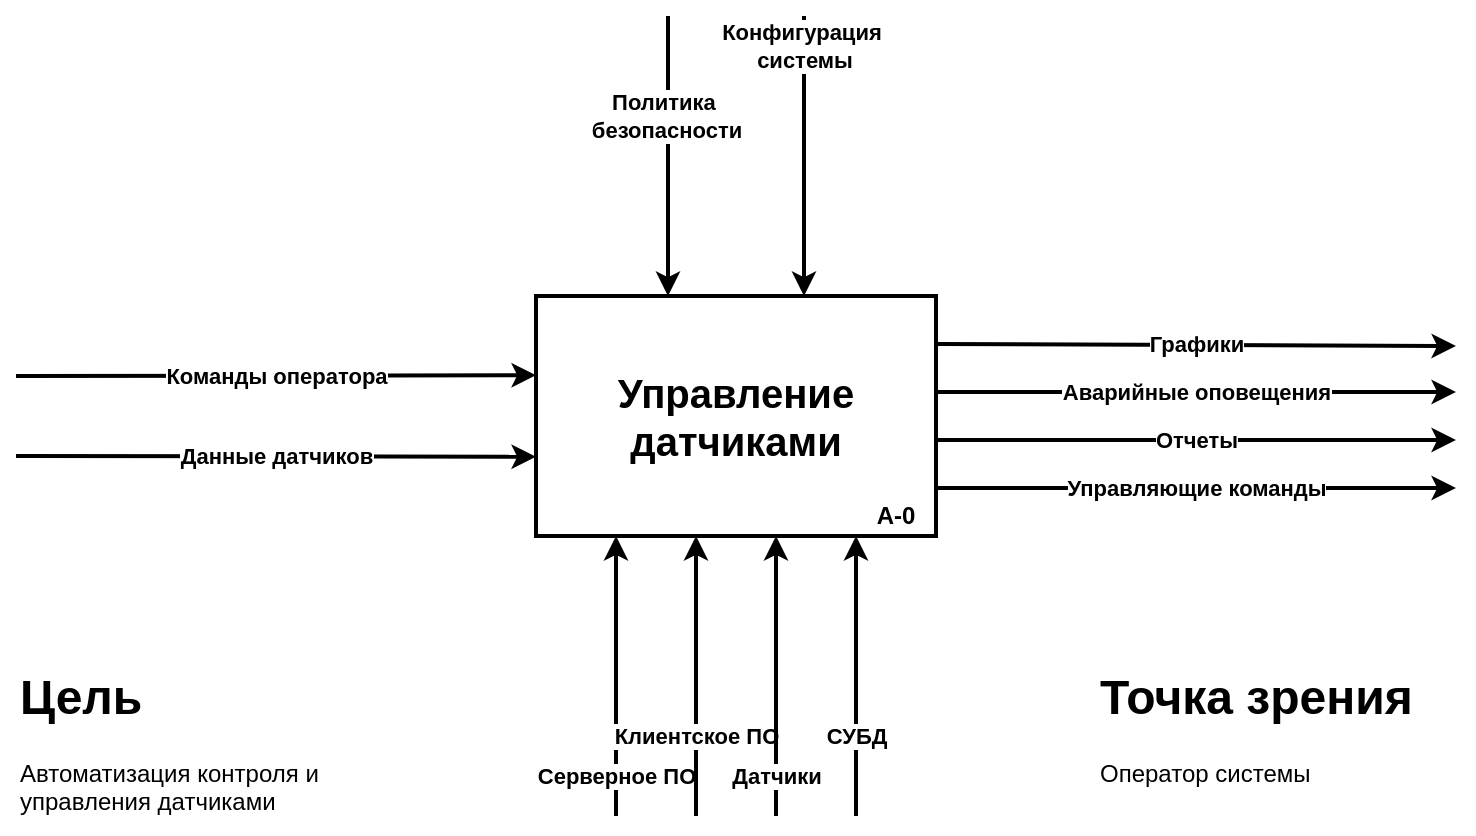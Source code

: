 <mxfile version="28.2.8" pages="5">
  <diagram name="IDEF0 (A-0)" id="7Jq3Y8S6lC9NOMM1xJ_B">
    <mxGraphModel dx="1052" dy="562" grid="1" gridSize="5" guides="1" tooltips="1" connect="1" arrows="1" fold="1" page="1" pageScale="1" pageWidth="827" pageHeight="1169" math="0" shadow="0">
      <root>
        <mxCell id="0" />
        <mxCell id="1" parent="0" />
        <mxCell id="tGOF6NFMbqGoNRM0eZMm-23" value="Управление датчиками" style="rounded=0;whiteSpace=wrap;html=1;strokeWidth=2;points=[[0,0.33,0,0,0],[0,0.67,0,0,0],[0.2,1,0,0,0],[0.33,0,0,0,0],[0.4,1,0,0,0],[0.6,1,0,0,0],[0.67,0,0,0,0],[0.8,1,0,0,0],[1,0.2,0,0,0],[1,0.4,0,0,0],[1,0.6,0,0,0],[1,0.8,0,0,0]];fontSize=20;fontStyle=1" vertex="1" parent="1">
          <mxGeometry x="320" y="280" width="200" height="120" as="geometry" />
        </mxCell>
        <mxCell id="tGOF6NFMbqGoNRM0eZMm-26" value="A-0" style="text;html=1;whiteSpace=wrap;strokeColor=none;fillColor=none;align=center;verticalAlign=middle;rounded=0;fontStyle=1" vertex="1" parent="1">
          <mxGeometry x="480" y="380" width="40" height="20" as="geometry" />
        </mxCell>
        <mxCell id="tGOF6NFMbqGoNRM0eZMm-27" value="Команды оператора" style="endArrow=classic;html=1;rounded=0;entryX=0;entryY=0.33;entryDx=0;entryDy=0;entryPerimeter=0;strokeWidth=2;fontStyle=1" edge="1" parent="1" target="tGOF6NFMbqGoNRM0eZMm-23">
          <mxGeometry width="50" height="50" relative="1" as="geometry">
            <mxPoint x="60" y="320" as="sourcePoint" />
            <mxPoint x="320" y="320.4" as="targetPoint" />
          </mxGeometry>
        </mxCell>
        <mxCell id="tGOF6NFMbqGoNRM0eZMm-28" value="Данные датчиков" style="endArrow=classic;html=1;rounded=0;entryX=0;entryY=0.67;entryDx=0;entryDy=0;entryPerimeter=0;strokeWidth=2;fontStyle=1" edge="1" parent="1" target="tGOF6NFMbqGoNRM0eZMm-23">
          <mxGeometry width="50" height="50" relative="1" as="geometry">
            <mxPoint x="60" y="360" as="sourcePoint" />
            <mxPoint x="320" y="380" as="targetPoint" />
          </mxGeometry>
        </mxCell>
        <mxCell id="tGOF6NFMbqGoNRM0eZMm-31" value="Серверное ПО" style="endArrow=classic;html=1;rounded=0;strokeWidth=2;entryX=0.2;entryY=1;entryDx=0;entryDy=0;entryPerimeter=0;fontStyle=1" edge="1" parent="1" target="tGOF6NFMbqGoNRM0eZMm-23">
          <mxGeometry x="-0.714" width="50" height="50" relative="1" as="geometry">
            <mxPoint x="360" y="540" as="sourcePoint" />
            <mxPoint x="354" y="415" as="targetPoint" />
            <mxPoint as="offset" />
          </mxGeometry>
        </mxCell>
        <mxCell id="tGOF6NFMbqGoNRM0eZMm-32" value="Клиентское ПО" style="endArrow=classic;html=1;rounded=0;strokeWidth=2;entryX=0.4;entryY=1;entryDx=0;entryDy=0;entryPerimeter=0;fontStyle=1" edge="1" parent="1" target="tGOF6NFMbqGoNRM0eZMm-23">
          <mxGeometry x="-0.429" width="50" height="50" relative="1" as="geometry">
            <mxPoint x="400" y="540" as="sourcePoint" />
            <mxPoint x="390" y="420" as="targetPoint" />
            <mxPoint as="offset" />
          </mxGeometry>
        </mxCell>
        <mxCell id="tGOF6NFMbqGoNRM0eZMm-33" value="Датчики" style="endArrow=classic;html=1;rounded=0;strokeWidth=2;entryX=0.6;entryY=1;entryDx=0;entryDy=0;entryPerimeter=0;fontStyle=1" edge="1" parent="1" target="tGOF6NFMbqGoNRM0eZMm-23">
          <mxGeometry x="-0.714" width="50" height="50" relative="1" as="geometry">
            <mxPoint x="440" y="540" as="sourcePoint" />
            <mxPoint x="445" y="410" as="targetPoint" />
            <mxPoint as="offset" />
          </mxGeometry>
        </mxCell>
        <mxCell id="tGOF6NFMbqGoNRM0eZMm-34" value="СУБД" style="endArrow=classic;html=1;rounded=0;strokeWidth=2;entryX=0.8;entryY=1;entryDx=0;entryDy=0;entryPerimeter=0;fontStyle=1" edge="1" parent="1" target="tGOF6NFMbqGoNRM0eZMm-23">
          <mxGeometry x="-0.429" width="50" height="50" relative="1" as="geometry">
            <mxPoint x="480" y="540" as="sourcePoint" />
            <mxPoint x="480" y="400" as="targetPoint" />
            <mxPoint as="offset" />
          </mxGeometry>
        </mxCell>
        <mxCell id="tGOF6NFMbqGoNRM0eZMm-35" value="Политика&amp;nbsp;&lt;div&gt;безопасности&lt;/div&gt;" style="endArrow=classic;html=1;rounded=0;entryX=0.33;entryY=0;entryDx=0;entryDy=0;entryPerimeter=0;strokeWidth=2;fontStyle=1" edge="1" parent="1" target="tGOF6NFMbqGoNRM0eZMm-23">
          <mxGeometry x="-0.286" y="-1" width="50" height="50" relative="1" as="geometry">
            <mxPoint x="386" y="140" as="sourcePoint" />
            <mxPoint x="585" y="120" as="targetPoint" />
            <mxPoint as="offset" />
          </mxGeometry>
        </mxCell>
        <mxCell id="tGOF6NFMbqGoNRM0eZMm-36" value="Конфигурация&amp;nbsp;&lt;div&gt;системы&lt;/div&gt;" style="endArrow=classic;html=1;rounded=0;entryX=0.67;entryY=0;entryDx=0;entryDy=0;entryPerimeter=0;strokeWidth=2;fontStyle=1" edge="1" parent="1" target="tGOF6NFMbqGoNRM0eZMm-23">
          <mxGeometry x="-0.769" width="50" height="50" relative="1" as="geometry">
            <mxPoint x="454" y="140" as="sourcePoint" />
            <mxPoint x="465" y="280" as="targetPoint" />
            <mxPoint y="-1" as="offset" />
          </mxGeometry>
        </mxCell>
        <mxCell id="tGOF6NFMbqGoNRM0eZMm-37" value="Графики" style="endArrow=classic;html=1;rounded=0;strokeWidth=2;exitX=1;exitY=0.2;exitDx=0;exitDy=0;exitPerimeter=0;fontStyle=1" edge="1" parent="1" source="tGOF6NFMbqGoNRM0eZMm-23">
          <mxGeometry width="50" height="50" relative="1" as="geometry">
            <mxPoint x="575" y="310" as="sourcePoint" />
            <mxPoint x="780" y="305" as="targetPoint" />
          </mxGeometry>
        </mxCell>
        <mxCell id="tGOF6NFMbqGoNRM0eZMm-38" value="Аварийные оповещения" style="endArrow=classic;html=1;rounded=0;strokeWidth=2;exitX=1;exitY=0.4;exitDx=0;exitDy=0;exitPerimeter=0;fontStyle=1" edge="1" parent="1" source="tGOF6NFMbqGoNRM0eZMm-23">
          <mxGeometry width="50" height="50" relative="1" as="geometry">
            <mxPoint x="745" y="320" as="sourcePoint" />
            <mxPoint x="780" y="328" as="targetPoint" />
          </mxGeometry>
        </mxCell>
        <mxCell id="tGOF6NFMbqGoNRM0eZMm-39" value="Отчеты" style="endArrow=classic;html=1;rounded=0;strokeWidth=2;exitX=1;exitY=0.6;exitDx=0;exitDy=0;exitPerimeter=0;fontStyle=1" edge="1" parent="1" source="tGOF6NFMbqGoNRM0eZMm-23">
          <mxGeometry width="50" height="50" relative="1" as="geometry">
            <mxPoint x="675" y="350" as="sourcePoint" />
            <mxPoint x="780" y="352" as="targetPoint" />
          </mxGeometry>
        </mxCell>
        <mxCell id="tGOF6NFMbqGoNRM0eZMm-40" value="Управляющие команды" style="endArrow=classic;html=1;rounded=0;strokeWidth=2;exitX=1;exitY=0.8;exitDx=0;exitDy=0;exitPerimeter=0;fontStyle=1" edge="1" parent="1" source="tGOF6NFMbqGoNRM0eZMm-23">
          <mxGeometry width="50" height="50" relative="1" as="geometry">
            <mxPoint x="800" y="395" as="sourcePoint" />
            <mxPoint x="780" y="376" as="targetPoint" />
          </mxGeometry>
        </mxCell>
        <mxCell id="QH7YImqG8IhqZOoB8Chq-6" value="&lt;h1 style=&quot;margin-top: 0px;&quot;&gt;Цель&lt;/h1&gt;&lt;p&gt;Автоматизация контроля и управления датчиками&lt;/p&gt;" style="text;html=1;whiteSpace=wrap;overflow=hidden;rounded=0;" vertex="1" parent="1">
          <mxGeometry x="60" y="460" width="180" height="80" as="geometry" />
        </mxCell>
        <mxCell id="QH7YImqG8IhqZOoB8Chq-7" value="&lt;h1 style=&quot;margin-top: 0px;&quot;&gt;Точка зрения&lt;/h1&gt;&lt;p&gt;Оператор системы&lt;/p&gt;" style="text;html=1;whiteSpace=wrap;overflow=hidden;rounded=0;" vertex="1" parent="1">
          <mxGeometry x="600" y="460" width="180" height="80" as="geometry" />
        </mxCell>
      </root>
    </mxGraphModel>
  </diagram>
  <diagram name="IDEF0 (A0)" id="ALMEn3vyehKBoplaJGKN">
    <mxGraphModel dx="1503" dy="803" grid="1" gridSize="5" guides="1" tooltips="1" connect="1" arrows="1" fold="1" page="1" pageScale="1" pageWidth="1169" pageHeight="827" math="0" shadow="0">
      <root>
        <mxCell id="0" />
        <mxCell id="1" parent="0" />
        <mxCell id="4PAa3yPWKefCa1C-KV82-6" value="СУБД" style="endArrow=classic;html=1;rounded=0;strokeWidth=2;entryX=0.67;entryY=1;entryDx=0;entryDy=0;entryPerimeter=0;fontStyle=1;jumpStyle=arc;" edge="1" parent="1" target="fi1P29JUxcHFO6wAn_LQ-11">
          <mxGeometry x="-0.809" width="50" height="50" relative="1" as="geometry">
            <mxPoint x="560" y="720" as="sourcePoint" />
            <mxPoint x="560" y="405" as="targetPoint" />
            <mxPoint as="offset" />
          </mxGeometry>
        </mxCell>
        <mxCell id="fi1P29JUxcHFO6wAn_LQ-10" value="" style="group" vertex="1" connectable="0" parent="1">
          <mxGeometry x="480" y="320" width="120" height="80" as="geometry" />
        </mxCell>
        <mxCell id="fi1P29JUxcHFO6wAn_LQ-11" value="&lt;font style=&quot;font-size: 15px;&quot;&gt;Обработка данных&lt;/font&gt;" style="rounded=0;whiteSpace=wrap;html=1;strokeWidth=2;points=[[0,0.25,0,0,0],[0,0.5,0,0,0],[0,0.75,0,0,0],[0.33,0,0,0,0],[0.33,1,0,0,0],[0.5,0,0,0,0],[0.67,0,0,0,0],[0.67,1,0,0,0],[1,0.25,0,0,0],[1,0.5,0,0,0],[1,0.75,0,0,0]];fontSize=20;fontStyle=1" vertex="1" parent="fi1P29JUxcHFO6wAn_LQ-10">
          <mxGeometry width="120" height="80" as="geometry" />
        </mxCell>
        <mxCell id="fi1P29JUxcHFO6wAn_LQ-12" value="A2" style="text;html=1;whiteSpace=wrap;strokeColor=none;fillColor=none;align=center;verticalAlign=middle;rounded=0;fontStyle=1" vertex="1" parent="fi1P29JUxcHFO6wAn_LQ-10">
          <mxGeometry x="80" y="60" width="40" height="20" as="geometry" />
        </mxCell>
        <mxCell id="fi1P29JUxcHFO6wAn_LQ-16" value="" style="group" vertex="1" connectable="0" parent="1">
          <mxGeometry x="720" y="480" width="120" height="80" as="geometry" />
        </mxCell>
        <mxCell id="fi1P29JUxcHFO6wAn_LQ-17" value="&lt;font style=&quot;font-size: 15px;&quot;&gt;Работа с данными&lt;/font&gt;" style="rounded=0;whiteSpace=wrap;html=1;strokeWidth=2;points=[[0,0.25,0,0,0],[0,0.5,0,0,0],[0,0.75,0,0,0],[0.25,1,0,0,0],[0.33,0,0,0,0],[0.5,0,0,0,0],[0.5,1,0,0,0],[0.67,0,0,0,0],[0.75,1,0,0,0],[1,0.25,0,0,0],[1,0.5,0,0,0],[1,0.75,0,0,0]];fontSize=20;fontStyle=1" vertex="1" parent="fi1P29JUxcHFO6wAn_LQ-16">
          <mxGeometry width="120" height="80" as="geometry" />
        </mxCell>
        <mxCell id="fi1P29JUxcHFO6wAn_LQ-18" value="A3" style="text;html=1;whiteSpace=wrap;strokeColor=none;fillColor=none;align=center;verticalAlign=middle;rounded=0;fontStyle=1" vertex="1" parent="fi1P29JUxcHFO6wAn_LQ-16">
          <mxGeometry x="80" y="60" width="40" height="20" as="geometry" />
        </mxCell>
        <mxCell id="ElhsjerCYWhC2wrqGyyW-1" value="Данные&amp;nbsp;&amp;nbsp;&lt;span style=&quot;background-color: light-dark(#ffffff, var(--ge-dark-color, #121212)); color: light-dark(rgb(0, 0, 0), rgb(255, 255, 255));&quot;&gt;датчиков&lt;/span&gt;" style="endArrow=classic;html=1;rounded=0;entryX=0;entryY=0.5;entryDx=0;entryDy=0;entryPerimeter=0;strokeWidth=2;fontStyle=1" edge="1" parent="1" target="vnBG98yetJRQlTRTAPx6-1">
          <mxGeometry width="50" height="50" relative="1" as="geometry">
            <mxPoint x="80" y="200" as="sourcePoint" />
            <mxPoint x="240" y="199.5" as="targetPoint" />
            <mxPoint as="offset" />
          </mxGeometry>
        </mxCell>
        <mxCell id="RqLwYsNAHgiSxNxJcg_I-1" value="Собранные данные" style="endArrow=classic;html=1;rounded=0;entryX=0;entryY=0.5;entryDx=0;entryDy=0;entryPerimeter=0;strokeWidth=2;exitX=1;exitY=0.5;exitDx=0;exitDy=0;exitPerimeter=0;edgeStyle=orthogonalEdgeStyle;fontStyle=1" edge="1" parent="1" source="vnBG98yetJRQlTRTAPx6-1" target="fi1P29JUxcHFO6wAn_LQ-11">
          <mxGeometry width="50" height="50" relative="1" as="geometry">
            <mxPoint x="380" y="199.5" as="sourcePoint" />
            <mxPoint x="640" y="199.5" as="targetPoint" />
          </mxGeometry>
        </mxCell>
        <mxCell id="RqLwYsNAHgiSxNxJcg_I-2" value="Обработанные данные" style="endArrow=classic;html=1;rounded=0;entryX=0;entryY=0.25;entryDx=0;entryDy=0;entryPerimeter=0;strokeWidth=2;edgeStyle=orthogonalEdgeStyle;exitX=1;exitY=0.75;exitDx=0;exitDy=0;exitPerimeter=0;fontStyle=1" edge="1" parent="1" source="fi1P29JUxcHFO6wAn_LQ-11" target="fi1P29JUxcHFO6wAn_LQ-17">
          <mxGeometry width="50" height="50" relative="1" as="geometry">
            <mxPoint x="615" y="385" as="sourcePoint" />
            <mxPoint x="645" y="500" as="targetPoint" />
          </mxGeometry>
        </mxCell>
        <mxCell id="RqLwYsNAHgiSxNxJcg_I-3" value="Отчеты" style="endArrow=classic;html=1;rounded=0;strokeWidth=2;exitX=1;exitY=0.25;exitDx=0;exitDy=0;exitPerimeter=0;fontStyle=1" edge="1" parent="1" source="fi1P29JUxcHFO6wAn_LQ-17">
          <mxGeometry width="50" height="50" relative="1" as="geometry">
            <mxPoint x="800" y="495" as="sourcePoint" />
            <mxPoint x="1000" y="500" as="targetPoint" />
          </mxGeometry>
        </mxCell>
        <mxCell id="RqLwYsNAHgiSxNxJcg_I-4" value="Графики" style="endArrow=classic;html=1;rounded=0;strokeWidth=2;exitX=1;exitY=0.5;exitDx=0;exitDy=0;exitPerimeter=0;fontStyle=1" edge="1" parent="1" source="fi1P29JUxcHFO6wAn_LQ-17">
          <mxGeometry width="50" height="50" relative="1" as="geometry">
            <mxPoint x="800" y="519.8" as="sourcePoint" />
            <mxPoint x="1000" y="520" as="targetPoint" />
          </mxGeometry>
        </mxCell>
        <mxCell id="RqLwYsNAHgiSxNxJcg_I-5" value="Подтверждение команд" style="endArrow=classic;html=1;rounded=0;strokeWidth=2;exitX=1;exitY=0.75;exitDx=0;exitDy=0;exitPerimeter=0;fontStyle=1" edge="1" parent="1" source="fi1P29JUxcHFO6wAn_LQ-17">
          <mxGeometry width="50" height="50" relative="1" as="geometry">
            <mxPoint x="800" y="540" as="sourcePoint" />
            <mxPoint x="1000" y="540" as="targetPoint" />
          </mxGeometry>
        </mxCell>
        <mxCell id="4PAa3yPWKefCa1C-KV82-1" value="Датчики" style="endArrow=classic;html=1;rounded=0;strokeWidth=2;entryX=0.33;entryY=1;entryDx=0;entryDy=0;entryPerimeter=0;fontStyle=1" edge="1" parent="1" target="vnBG98yetJRQlTRTAPx6-1">
          <mxGeometry x="-0.914" width="50" height="50" relative="1" as="geometry">
            <mxPoint x="280" y="720" as="sourcePoint" />
            <mxPoint x="280" y="255" as="targetPoint" />
            <mxPoint as="offset" />
          </mxGeometry>
        </mxCell>
        <mxCell id="4PAa3yPWKefCa1C-KV82-2" value="Клиентское ПО" style="endArrow=classic;html=1;rounded=0;strokeWidth=2;entryX=0.75;entryY=1;entryDx=0;entryDy=0;entryPerimeter=0;fontStyle=1" edge="1" parent="1" target="fi1P29JUxcHFO6wAn_LQ-17">
          <mxGeometry x="-0.769" width="50" height="50" relative="1" as="geometry">
            <mxPoint x="810" y="720" as="sourcePoint" />
            <mxPoint x="825" y="585" as="targetPoint" />
            <mxPoint y="1" as="offset" />
          </mxGeometry>
        </mxCell>
        <mxCell id="4PAa3yPWKefCa1C-KV82-3" value="Серверное ПО" style="endArrow=classic;html=1;rounded=0;strokeWidth=2;entryX=0.33;entryY=1;entryDx=0;entryDy=0;entryPerimeter=0;fontStyle=1" edge="1" parent="1" target="fi1P29JUxcHFO6wAn_LQ-11">
          <mxGeometry x="-0.929" width="50" height="50" relative="1" as="geometry">
            <mxPoint x="520" y="720" as="sourcePoint" />
            <mxPoint x="520" y="405" as="targetPoint" />
            <mxPoint as="offset" />
          </mxGeometry>
        </mxCell>
        <mxCell id="vnBG98yetJRQlTRTAPx6-1" value="&lt;font style=&quot;font-size: 15px;&quot;&gt;Сбор данных&lt;/font&gt;" style="rounded=0;whiteSpace=wrap;html=1;strokeWidth=2;points=[[0,0.25,0,0,0],[0,0.5,0,0,0],[0,0.75,0,0,0],[0.33,0,0,0,0],[0.33,1,0,0,0],[0.5,0,0,0,0],[0.67,0,0,0,0],[0.67,1,0,0,0],[1,0.25,0,0,0],[1,0.5,0,0,0],[1,0.75,0,0,0]];fontSize=20;fontStyle=1" vertex="1" parent="1">
          <mxGeometry x="240" y="160" width="120" height="80" as="geometry" />
        </mxCell>
        <mxCell id="fi1P29JUxcHFO6wAn_LQ-1" value="A1" style="text;html=1;whiteSpace=wrap;strokeColor=none;fillColor=none;align=center;verticalAlign=middle;rounded=0;fontStyle=1" vertex="1" parent="1">
          <mxGeometry x="320" y="220" width="40" height="20" as="geometry" />
        </mxCell>
        <mxCell id="4PAa3yPWKefCa1C-KV82-4" value="" style="endArrow=classic;html=1;rounded=0;strokeWidth=2;entryX=0;entryY=1;entryDx=0;entryDy=0;edgeStyle=orthogonalEdgeStyle;" edge="1" parent="1" target="fi1P29JUxcHFO6wAn_LQ-1">
          <mxGeometry x="-0.857" width="50" height="50" relative="1" as="geometry">
            <mxPoint x="520" y="640" as="sourcePoint" />
            <mxPoint x="319.17" y="270" as="targetPoint" />
            <mxPoint as="offset" />
            <Array as="points">
              <mxPoint x="520" y="640" />
              <mxPoint x="320" y="640" />
            </Array>
          </mxGeometry>
        </mxCell>
        <mxCell id="4PAa3yPWKefCa1C-KV82-5" value="" style="endArrow=classic;html=1;rounded=0;strokeWidth=2;edgeStyle=orthogonalEdgeStyle;entryX=0.5;entryY=1;entryDx=0;entryDy=0;entryPerimeter=0;jumpStyle=arc;" edge="1" parent="1" target="fi1P29JUxcHFO6wAn_LQ-17">
          <mxGeometry x="-0.857" width="50" height="50" relative="1" as="geometry">
            <mxPoint x="520" y="640" as="sourcePoint" />
            <mxPoint x="760" y="560" as="targetPoint" />
            <mxPoint as="offset" />
            <Array as="points">
              <mxPoint x="780" y="640" />
            </Array>
          </mxGeometry>
        </mxCell>
        <mxCell id="4PAa3yPWKefCa1C-KV82-7" value="" style="endArrow=classic;html=1;rounded=0;strokeWidth=2;edgeStyle=orthogonalEdgeStyle;entryX=0.25;entryY=1;entryDx=0;entryDy=0;entryPerimeter=0;" edge="1" parent="1" target="fi1P29JUxcHFO6wAn_LQ-17">
          <mxGeometry x="-0.857" width="50" height="50" relative="1" as="geometry">
            <mxPoint x="560" y="600" as="sourcePoint" />
            <mxPoint x="747" y="580" as="targetPoint" />
            <mxPoint as="offset" />
            <Array as="points">
              <mxPoint x="560" y="600" />
              <mxPoint x="750" y="600" />
            </Array>
          </mxGeometry>
        </mxCell>
        <mxCell id="4PAa3yPWKefCa1C-KV82-8" value="Политика безопасности" style="endArrow=classic;html=1;rounded=0;strokeWidth=2;entryX=0.67;entryY=0;entryDx=0;entryDy=0;entryPerimeter=0;fontStyle=1" edge="1" parent="1" target="fi1P29JUxcHFO6wAn_LQ-17">
          <mxGeometry x="-0.842" width="50" height="50" relative="1" as="geometry">
            <mxPoint x="800" y="40" as="sourcePoint" />
            <mxPoint x="800" y="420" as="targetPoint" />
            <mxPoint as="offset" />
          </mxGeometry>
        </mxCell>
        <mxCell id="4PAa3yPWKefCa1C-KV82-9" value="" style="endArrow=classic;html=1;rounded=0;strokeWidth=2;entryX=0.5;entryY=0;entryDx=0;entryDy=0;entryPerimeter=0;edgeStyle=orthogonalEdgeStyle;" edge="1" parent="1" target="vnBG98yetJRQlTRTAPx6-1">
          <mxGeometry x="-0.769" width="50" height="50" relative="1" as="geometry">
            <mxPoint x="545" y="120" as="sourcePoint" />
            <mxPoint x="285" y="-90" as="targetPoint" />
            <mxPoint as="offset" />
            <Array as="points">
              <mxPoint x="300" y="120" />
            </Array>
          </mxGeometry>
        </mxCell>
        <mxCell id="4PAa3yPWKefCa1C-KV82-10" value="Конфигурация системы" style="endArrow=classic;html=1;rounded=0;strokeWidth=2;entryX=0.5;entryY=0;entryDx=0;entryDy=0;entryPerimeter=0;fontStyle=1;jumpStyle=none;" edge="1" parent="1" target="fi1P29JUxcHFO6wAn_LQ-11">
          <mxGeometry x="-0.714" width="50" height="50" relative="1" as="geometry">
            <mxPoint x="540" y="40" as="sourcePoint" />
            <mxPoint x="539.5" y="315" as="targetPoint" />
            <mxPoint as="offset" />
          </mxGeometry>
        </mxCell>
        <mxCell id="vaRQIDXX27KsOizOGc4c-1" value="" style="endArrow=classic;html=1;rounded=0;strokeWidth=2;entryX=0.33;entryY=0;entryDx=0;entryDy=0;entryPerimeter=0;edgeStyle=orthogonalEdgeStyle;jumpStyle=arc;" edge="1" parent="1" target="fi1P29JUxcHFO6wAn_LQ-17">
          <mxGeometry x="-0.769" width="50" height="50" relative="1" as="geometry">
            <mxPoint x="540" y="120" as="sourcePoint" />
            <mxPoint x="555" y="170" as="targetPoint" />
            <mxPoint as="offset" />
            <Array as="points">
              <mxPoint x="540" y="120" />
              <mxPoint x="760" y="120" />
            </Array>
          </mxGeometry>
        </mxCell>
        <mxCell id="3HqXLvLEMQnxaT8mNxa1-1" value="Команды оператора" style="endArrow=classic;html=1;rounded=0;strokeWidth=2;entryX=0;entryY=0.75;entryDx=0;entryDy=0;entryPerimeter=0;fontStyle=1;jumpStyle=arc;" edge="1" parent="1" target="fi1P29JUxcHFO6wAn_LQ-17">
          <mxGeometry x="-0.742" width="50" height="50" relative="1" as="geometry">
            <mxPoint x="80" y="540" as="sourcePoint" />
            <mxPoint x="700" y="555" as="targetPoint" />
            <mxPoint as="offset" />
          </mxGeometry>
        </mxCell>
        <mxCell id="vaRQIDXX27KsOizOGc4c-2" value="Аварийные оповещения" style="endArrow=classic;html=1;rounded=0;strokeWidth=2;exitX=1;exitY=0.25;exitDx=0;exitDy=0;exitPerimeter=0;fontStyle=1;jumpStyle=arc;" edge="1" parent="1" source="fi1P29JUxcHFO6wAn_LQ-11">
          <mxGeometry x="0.568" width="50" height="50" relative="1" as="geometry">
            <mxPoint x="570" y="345.2" as="sourcePoint" />
            <mxPoint x="1000" y="340" as="targetPoint" />
            <mxPoint as="offset" />
          </mxGeometry>
        </mxCell>
      </root>
    </mxGraphModel>
  </diagram>
  <diagram name="IDEF0 (A1)" id="WchPvKE4eh2R-9i637T4">
    <mxGraphModel dx="1052" dy="562" grid="0" gridSize="5" guides="1" tooltips="1" connect="1" arrows="1" fold="1" page="1" pageScale="1" pageWidth="827" pageHeight="1169" math="0" shadow="0">
      <root>
        <mxCell id="XWugfFXvH3sv7iFGdLBi-0" />
        <mxCell id="XWugfFXvH3sv7iFGdLBi-1" parent="XWugfFXvH3sv7iFGdLBi-0" />
        <mxCell id="XWugfFXvH3sv7iFGdLBi-2" value="" style="group" vertex="1" connectable="0" parent="XWugfFXvH3sv7iFGdLBi-1">
          <mxGeometry x="400" y="320" width="120" height="80" as="geometry" />
        </mxCell>
        <mxCell id="XWugfFXvH3sv7iFGdLBi-3" value="&lt;font style=&quot;font-size: 15px;&quot;&gt;Формирование пакета данных&lt;/font&gt;" style="rounded=0;whiteSpace=wrap;html=1;strokeWidth=2;points=[[0,0.25,0,0,0],[0,0.5,0,0,0],[0,0.75,0,0,0],[0.33,0,0,0,0],[0.33,1,0,0,0],[0.5,0,0,0,0],[0.5,1,0,0,0],[0.67,0,0,0,0],[0.67,1,0,0,0],[1,0.25,0,0,0],[1,0.5,0,0,0],[1,0.75,0,0,0]];fontSize=20;fontStyle=1" vertex="1" parent="XWugfFXvH3sv7iFGdLBi-2">
          <mxGeometry width="120" height="80" as="geometry" />
        </mxCell>
        <mxCell id="XWugfFXvH3sv7iFGdLBi-4" value="A12" style="text;html=1;whiteSpace=wrap;strokeColor=none;fillColor=none;align=center;verticalAlign=middle;rounded=0;fontStyle=1" vertex="1" parent="XWugfFXvH3sv7iFGdLBi-2">
          <mxGeometry x="80" y="60" width="40" height="20" as="geometry" />
        </mxCell>
        <mxCell id="XWugfFXvH3sv7iFGdLBi-8" value="Данные&amp;nbsp;&lt;div&gt;датчиков&lt;/div&gt;" style="endArrow=classic;html=1;rounded=0;entryX=0;entryY=0.5;entryDx=0;entryDy=0;entryPerimeter=0;strokeWidth=2;fontStyle=1" edge="1" parent="XWugfFXvH3sv7iFGdLBi-1" target="XWugfFXvH3sv7iFGdLBi-18">
          <mxGeometry width="50" height="50" relative="1" as="geometry">
            <mxPoint x="40" y="200" as="sourcePoint" />
            <mxPoint x="160" y="199.5" as="targetPoint" />
            <mxPoint as="offset" />
          </mxGeometry>
        </mxCell>
        <mxCell id="XWugfFXvH3sv7iFGdLBi-9" value="Полученные данные" style="endArrow=classic;html=1;rounded=0;entryX=0;entryY=0.5;entryDx=0;entryDy=0;entryPerimeter=0;strokeWidth=2;exitX=1;exitY=0.5;exitDx=0;exitDy=0;exitPerimeter=0;edgeStyle=orthogonalEdgeStyle;fontStyle=1" edge="1" parent="XWugfFXvH3sv7iFGdLBi-1" source="XWugfFXvH3sv7iFGdLBi-18" target="XWugfFXvH3sv7iFGdLBi-3">
          <mxGeometry width="50" height="50" relative="1" as="geometry">
            <mxPoint x="300" y="199.5" as="sourcePoint" />
            <mxPoint x="560" y="199.5" as="targetPoint" />
          </mxGeometry>
        </mxCell>
        <mxCell id="XWugfFXvH3sv7iFGdLBi-15" value="Датчики" style="endArrow=classic;html=1;rounded=0;strokeWidth=2;entryX=0.33;entryY=1;entryDx=0;entryDy=0;entryPerimeter=0;fontStyle=1" edge="1" parent="XWugfFXvH3sv7iFGdLBi-1" target="XWugfFXvH3sv7iFGdLBi-18">
          <mxGeometry x="-0.786" width="50" height="50" relative="1" as="geometry">
            <mxPoint x="200" y="520" as="sourcePoint" />
            <mxPoint x="200" y="255" as="targetPoint" />
            <mxPoint as="offset" />
          </mxGeometry>
        </mxCell>
        <mxCell id="XWugfFXvH3sv7iFGdLBi-17" value="Серверное ПО" style="endArrow=classic;html=1;rounded=0;strokeWidth=2;entryX=0.5;entryY=1;entryDx=0;entryDy=0;entryPerimeter=0;fontStyle=1" edge="1" parent="XWugfFXvH3sv7iFGdLBi-1" target="XWugfFXvH3sv7iFGdLBi-3">
          <mxGeometry x="-0.5" width="50" height="50" relative="1" as="geometry">
            <mxPoint x="460" y="520" as="sourcePoint" />
            <mxPoint x="450" y="410" as="targetPoint" />
            <mxPoint as="offset" />
          </mxGeometry>
        </mxCell>
        <mxCell id="XWugfFXvH3sv7iFGdLBi-18" value="&lt;font style=&quot;font-size: 15px;&quot;&gt;Получение данных&lt;/font&gt;" style="rounded=0;whiteSpace=wrap;html=1;strokeWidth=2;points=[[0,0.25,0,0,0],[0,0.5,0,0,0],[0,0.75,0,0,0],[0.33,0,0,0,0],[0.33,1,0,0,0],[0.5,0,0,0,0],[0.67,0,0,0,0],[0.67,1,0,0,0],[1,0.25,0,0,0],[1,0.5,0,0,0],[1,0.75,0,0,0]];fontSize=20;fontStyle=1" vertex="1" parent="XWugfFXvH3sv7iFGdLBi-1">
          <mxGeometry x="160" y="160" width="120" height="80" as="geometry" />
        </mxCell>
        <mxCell id="XWugfFXvH3sv7iFGdLBi-19" value="A11" style="text;html=1;whiteSpace=wrap;strokeColor=none;fillColor=none;align=center;verticalAlign=middle;rounded=0;fontStyle=1" vertex="1" parent="XWugfFXvH3sv7iFGdLBi-1">
          <mxGeometry x="240" y="220" width="40" height="20" as="geometry" />
        </mxCell>
        <mxCell id="XWugfFXvH3sv7iFGdLBi-20" value="" style="endArrow=classic;html=1;rounded=0;strokeWidth=2;entryX=0;entryY=1;entryDx=0;entryDy=0;edgeStyle=orthogonalEdgeStyle;" edge="1" parent="XWugfFXvH3sv7iFGdLBi-1" target="XWugfFXvH3sv7iFGdLBi-19">
          <mxGeometry x="-0.857" width="50" height="50" relative="1" as="geometry">
            <mxPoint x="460" y="440" as="sourcePoint" />
            <mxPoint x="239.17" y="270" as="targetPoint" />
            <mxPoint as="offset" />
            <Array as="points">
              <mxPoint x="240" y="440" />
            </Array>
          </mxGeometry>
        </mxCell>
        <mxCell id="XWugfFXvH3sv7iFGdLBi-25" value="" style="endArrow=classic;html=1;rounded=0;strokeWidth=2;entryX=0.5;entryY=0;entryDx=0;entryDy=0;entryPerimeter=0;edgeStyle=orthogonalEdgeStyle;" edge="1" parent="XWugfFXvH3sv7iFGdLBi-1" target="XWugfFXvH3sv7iFGdLBi-18">
          <mxGeometry x="-0.769" width="50" height="50" relative="1" as="geometry">
            <mxPoint x="460" y="80" as="sourcePoint" />
            <mxPoint x="205" y="-90" as="targetPoint" />
            <mxPoint as="offset" />
            <Array as="points">
              <mxPoint x="460" y="120" />
              <mxPoint x="220" y="120" />
            </Array>
          </mxGeometry>
        </mxCell>
        <mxCell id="XWugfFXvH3sv7iFGdLBi-26" value="Конфигурация системы" style="endArrow=classic;html=1;rounded=0;strokeWidth=2;entryX=0.5;entryY=0;entryDx=0;entryDy=0;entryPerimeter=0;fontStyle=1" edge="1" parent="XWugfFXvH3sv7iFGdLBi-1" target="XWugfFXvH3sv7iFGdLBi-3">
          <mxGeometry x="-0.714" width="50" height="50" relative="1" as="geometry">
            <mxPoint x="460" y="40" as="sourcePoint" />
            <mxPoint x="459.5" y="315" as="targetPoint" />
            <mxPoint as="offset" />
          </mxGeometry>
        </mxCell>
        <mxCell id="XWugfFXvH3sv7iFGdLBi-28" value="Собранные&amp;nbsp;&lt;div&gt;данные&lt;/div&gt;" style="endArrow=classic;html=1;rounded=0;strokeWidth=2;exitX=1;exitY=0.5;exitDx=0;exitDy=0;exitPerimeter=0;fontStyle=1" edge="1" parent="XWugfFXvH3sv7iFGdLBi-1" source="XWugfFXvH3sv7iFGdLBi-3">
          <mxGeometry x="-0.038" width="50" height="50" relative="1" as="geometry">
            <mxPoint x="530" y="345.2" as="sourcePoint" />
            <mxPoint x="640" y="360" as="targetPoint" />
            <mxPoint as="offset" />
          </mxGeometry>
        </mxCell>
      </root>
    </mxGraphModel>
  </diagram>
  <diagram name="IDEF0 (A2)" id="bB4jreQG_qfSd4dcHuDH">
    <mxGraphModel dx="861" dy="701" grid="1" gridSize="5" guides="1" tooltips="1" connect="1" arrows="1" fold="1" page="1" pageScale="1" pageWidth="1169" pageHeight="827" math="0" shadow="0">
      <root>
        <mxCell id="GLIYrRTczSgOeAOYXmda-0" />
        <mxCell id="GLIYrRTczSgOeAOYXmda-1" parent="GLIYrRTczSgOeAOYXmda-0" />
        <mxCell id="GLIYrRTczSgOeAOYXmda-2" value="" style="group" vertex="1" connectable="0" parent="GLIYrRTczSgOeAOYXmda-1">
          <mxGeometry x="420" y="320" width="120" height="80" as="geometry" />
        </mxCell>
        <mxCell id="GLIYrRTczSgOeAOYXmda-3" value="&lt;font style=&quot;font-size: 15px;&quot;&gt;Анализ данных&lt;/font&gt;" style="rounded=0;whiteSpace=wrap;html=1;strokeWidth=2;points=[[0,0.25,0,0,0],[0,0.5,0,0,0],[0,0.75,0,0,0],[0.33,0,0,0,0],[0.33,1,0,0,0],[0.5,0,0,0,0],[0.67,0,0,0,0],[0.67,1,0,0,0],[1,0.25,0,0,0],[1,0.5,0,0,0],[1,0.75,0,0,0]];fontSize=20;fontStyle=1" vertex="1" parent="GLIYrRTczSgOeAOYXmda-2">
          <mxGeometry width="120" height="80" as="geometry" />
        </mxCell>
        <mxCell id="GLIYrRTczSgOeAOYXmda-4" value="A22" style="text;html=1;whiteSpace=wrap;strokeColor=none;fillColor=none;align=center;verticalAlign=middle;rounded=0;fontStyle=1" vertex="1" parent="GLIYrRTczSgOeAOYXmda-2">
          <mxGeometry x="80" y="60" width="40" height="20" as="geometry" />
        </mxCell>
        <mxCell id="GLIYrRTczSgOeAOYXmda-5" value="" style="group" vertex="1" connectable="0" parent="GLIYrRTczSgOeAOYXmda-1">
          <mxGeometry x="660" y="480" width="120" height="80" as="geometry" />
        </mxCell>
        <mxCell id="GLIYrRTczSgOeAOYXmda-6" value="&lt;font style=&quot;font-size: 15px;&quot;&gt;Формирование оповещений&lt;/font&gt;" style="rounded=0;whiteSpace=wrap;html=1;strokeWidth=2;points=[[0,0.25,0,0,0],[0,0.5,0,0,0],[0,0.75,0,0,0],[0.33,0,0,0,0],[0.33,1,0,0,0],[0.5,0,0,0,0],[0.67,0,0,0,0],[0.67,1,0,0,0],[1,0.25,0,0,0],[1,0.5,0,0,0],[1,0.75,0,0,0]];fontSize=20;fontStyle=1" vertex="1" parent="GLIYrRTczSgOeAOYXmda-5">
          <mxGeometry width="120" height="80" as="geometry" />
        </mxCell>
        <mxCell id="GLIYrRTczSgOeAOYXmda-7" value="A23" style="text;html=1;whiteSpace=wrap;strokeColor=none;fillColor=none;align=center;verticalAlign=middle;rounded=0;fontStyle=1" vertex="1" parent="GLIYrRTczSgOeAOYXmda-5">
          <mxGeometry x="80" y="60" width="40" height="20" as="geometry" />
        </mxCell>
        <mxCell id="GLIYrRTczSgOeAOYXmda-8" value="Собранные данные" style="endArrow=classic;html=1;rounded=0;entryX=0;entryY=0.5;entryDx=0;entryDy=0;entryPerimeter=0;strokeWidth=2;fontStyle=1" edge="1" parent="GLIYrRTczSgOeAOYXmda-1" target="GLIYrRTczSgOeAOYXmda-18">
          <mxGeometry width="50" height="50" relative="1" as="geometry">
            <mxPoint x="20" y="200" as="sourcePoint" />
            <mxPoint x="180" y="199.5" as="targetPoint" />
            <mxPoint as="offset" />
          </mxGeometry>
        </mxCell>
        <mxCell id="GLIYrRTczSgOeAOYXmda-9" value="Записанные данные" style="endArrow=classic;html=1;rounded=0;entryX=0;entryY=0.25;entryDx=0;entryDy=0;entryPerimeter=0;strokeWidth=2;exitX=1;exitY=0.5;exitDx=0;exitDy=0;exitPerimeter=0;edgeStyle=orthogonalEdgeStyle;fontStyle=1" edge="1" parent="GLIYrRTczSgOeAOYXmda-1" source="GLIYrRTczSgOeAOYXmda-18" target="GLIYrRTczSgOeAOYXmda-3">
          <mxGeometry width="50" height="50" relative="1" as="geometry">
            <mxPoint x="320" y="199.5" as="sourcePoint" />
            <mxPoint x="580" y="199.5" as="targetPoint" />
          </mxGeometry>
        </mxCell>
        <mxCell id="GLIYrRTczSgOeAOYXmda-10" value="Оцененные данные" style="endArrow=classic;html=1;rounded=0;entryX=0.33;entryY=0;entryDx=0;entryDy=0;entryPerimeter=0;strokeWidth=2;edgeStyle=orthogonalEdgeStyle;exitX=1;exitY=0.75;exitDx=0;exitDy=0;exitPerimeter=0;fontStyle=1" edge="1" parent="GLIYrRTczSgOeAOYXmda-1" source="GLIYrRTczSgOeAOYXmda-3" target="GLIYrRTczSgOeAOYXmda-6">
          <mxGeometry x="-0.384" width="50" height="50" relative="1" as="geometry">
            <mxPoint x="555" y="385" as="sourcePoint" />
            <mxPoint x="585" y="500" as="targetPoint" />
            <mxPoint as="offset" />
          </mxGeometry>
        </mxCell>
        <mxCell id="GLIYrRTczSgOeAOYXmda-12" value="Аварийные&amp;nbsp;&lt;div&gt;оповещения&lt;/div&gt;" style="endArrow=classic;html=1;rounded=0;strokeWidth=2;exitX=1;exitY=0.5;exitDx=0;exitDy=0;exitPerimeter=0;fontStyle=1" edge="1" parent="GLIYrRTczSgOeAOYXmda-1" source="GLIYrRTczSgOeAOYXmda-6">
          <mxGeometry width="50" height="50" relative="1" as="geometry">
            <mxPoint x="780" y="519.8" as="sourcePoint" />
            <mxPoint x="940" y="520" as="targetPoint" />
          </mxGeometry>
        </mxCell>
        <mxCell id="GLIYrRTczSgOeAOYXmda-18" value="&lt;span style=&quot;font-size: 15px;&quot;&gt;Запись данных в БД&lt;/span&gt;" style="rounded=0;whiteSpace=wrap;html=1;strokeWidth=2;points=[[0,0.25,0,0,0],[0,0.5,0,0,0],[0,0.75,0,0,0],[0.33,0,0,0,0],[0.33,1,0,0,0],[0.5,0,0,0,0],[0.5,1,0,0,0],[0.67,0,0,0,0],[0.67,1,0,0,0],[1,0.25,0,0,0],[1,0.5,0,0,0],[1,0.75,0,0,0]];fontSize=20;fontStyle=1" vertex="1" parent="GLIYrRTczSgOeAOYXmda-1">
          <mxGeometry x="180" y="160" width="120" height="80" as="geometry" />
        </mxCell>
        <mxCell id="GLIYrRTczSgOeAOYXmda-19" value="A21" style="text;html=1;whiteSpace=wrap;strokeColor=none;fillColor=none;align=center;verticalAlign=middle;rounded=0;fontStyle=1" vertex="1" parent="GLIYrRTczSgOeAOYXmda-1">
          <mxGeometry x="260" y="220" width="40" height="20" as="geometry" />
        </mxCell>
        <mxCell id="GLIYrRTczSgOeAOYXmda-22" value="СУБД" style="endArrow=classic;html=1;rounded=0;strokeWidth=2;fontStyle=1;entryX=0;entryY=1;entryDx=0;entryDy=0;" edge="1" parent="GLIYrRTczSgOeAOYXmda-1" target="GLIYrRTczSgOeAOYXmda-7">
          <mxGeometry x="-0.684" width="50" height="50" relative="1" as="geometry">
            <mxPoint x="740" y="680" as="sourcePoint" />
            <mxPoint x="775" y="575" as="targetPoint" />
            <mxPoint as="offset" />
          </mxGeometry>
        </mxCell>
        <mxCell id="GLIYrRTczSgOeAOYXmda-25" value="" style="endArrow=classic;html=1;rounded=0;strokeWidth=2;entryX=0.5;entryY=0;entryDx=0;entryDy=0;entryPerimeter=0;edgeStyle=orthogonalEdgeStyle;" edge="1" parent="GLIYrRTczSgOeAOYXmda-1" target="GLIYrRTczSgOeAOYXmda-18">
          <mxGeometry x="-0.769" width="50" height="50" relative="1" as="geometry">
            <mxPoint x="485" y="120" as="sourcePoint" />
            <mxPoint x="225" y="-90" as="targetPoint" />
            <mxPoint as="offset" />
            <Array as="points">
              <mxPoint x="240" y="120" />
            </Array>
          </mxGeometry>
        </mxCell>
        <mxCell id="GLIYrRTczSgOeAOYXmda-26" value="Конфигурация системы" style="endArrow=classic;html=1;rounded=0;strokeWidth=2;entryX=0.5;entryY=0;entryDx=0;entryDy=0;entryPerimeter=0;fontStyle=1" edge="1" parent="GLIYrRTczSgOeAOYXmda-1" target="GLIYrRTczSgOeAOYXmda-3">
          <mxGeometry x="-0.714" width="50" height="50" relative="1" as="geometry">
            <mxPoint x="480" y="40" as="sourcePoint" />
            <mxPoint x="479.5" y="315" as="targetPoint" />
            <mxPoint as="offset" />
          </mxGeometry>
        </mxCell>
        <mxCell id="GLIYrRTczSgOeAOYXmda-27" value="" style="endArrow=classic;html=1;rounded=0;strokeWidth=2;entryX=0.67;entryY=0;entryDx=0;entryDy=0;entryPerimeter=0;edgeStyle=orthogonalEdgeStyle;" edge="1" parent="GLIYrRTczSgOeAOYXmda-1" target="GLIYrRTczSgOeAOYXmda-6">
          <mxGeometry x="-0.769" width="50" height="50" relative="1" as="geometry">
            <mxPoint x="480" y="120" as="sourcePoint" />
            <mxPoint x="495" y="170" as="targetPoint" />
            <mxPoint as="offset" />
            <Array as="points">
              <mxPoint x="740" y="120" />
              <mxPoint x="740" y="480" />
            </Array>
          </mxGeometry>
        </mxCell>
        <mxCell id="GLIYrRTczSgOeAOYXmda-28" value="Обработанные данные" style="endArrow=classic;html=1;rounded=0;strokeWidth=2;exitX=1;exitY=0.25;exitDx=0;exitDy=0;exitPerimeter=0;fontStyle=1;jumpStyle=arc;" edge="1" parent="GLIYrRTczSgOeAOYXmda-1" source="GLIYrRTczSgOeAOYXmda-3">
          <mxGeometry x="0.568" width="50" height="50" relative="1" as="geometry">
            <mxPoint x="550" y="345.2" as="sourcePoint" />
            <mxPoint x="940" y="340" as="targetPoint" />
            <mxPoint as="offset" />
          </mxGeometry>
        </mxCell>
        <mxCell id="GLIYrRTczSgOeAOYXmda-17" value="Серверное ПО" style="endArrow=classic;html=1;rounded=0;strokeWidth=2;entryX=0.33;entryY=1;entryDx=0;entryDy=0;entryPerimeter=0;fontStyle=1;jumpStyle=arc;" edge="1" parent="GLIYrRTczSgOeAOYXmda-1" target="GLIYrRTczSgOeAOYXmda-18">
          <mxGeometry x="-0.909" width="50" height="50" relative="1" as="geometry">
            <mxPoint x="220" y="680" as="sourcePoint" />
            <mxPoint x="220.0" y="330" as="targetPoint" />
            <mxPoint as="offset" />
          </mxGeometry>
        </mxCell>
        <mxCell id="ExCTvmAevhflUnV5jjdj-0" value="" style="endArrow=classic;html=1;rounded=0;strokeWidth=2;edgeStyle=orthogonalEdgeStyle;entryX=0.67;entryY=1;entryDx=0;entryDy=0;entryPerimeter=0;" edge="1" parent="GLIYrRTczSgOeAOYXmda-1" target="GLIYrRTczSgOeAOYXmda-18">
          <mxGeometry x="-0.857" width="50" height="50" relative="1" as="geometry">
            <mxPoint x="740" y="640" as="sourcePoint" />
            <mxPoint x="220" y="260" as="targetPoint" />
            <mxPoint as="offset" />
            <Array as="points">
              <mxPoint x="260" y="640" />
            </Array>
          </mxGeometry>
        </mxCell>
        <mxCell id="1pP7KkPrNP9bQnezCf5F-3" value="" style="endArrow=classic;html=1;rounded=0;strokeWidth=2;edgeStyle=orthogonalEdgeStyle;entryX=0;entryY=1;entryDx=0;entryDy=0;" edge="1" parent="GLIYrRTczSgOeAOYXmda-1" target="GLIYrRTczSgOeAOYXmda-4">
          <mxGeometry x="-0.857" width="50" height="50" relative="1" as="geometry">
            <mxPoint x="740" y="640" as="sourcePoint" />
            <mxPoint x="615" y="595" as="targetPoint" />
            <mxPoint as="offset" />
            <Array as="points">
              <mxPoint x="500" y="640" />
            </Array>
          </mxGeometry>
        </mxCell>
        <mxCell id="1pP7KkPrNP9bQnezCf5F-2" value="" style="endArrow=classic;html=1;rounded=0;strokeWidth=2;edgeStyle=orthogonalEdgeStyle;entryX=0.33;entryY=1;entryDx=0;entryDy=0;entryPerimeter=0;jumpStyle=arc;" edge="1" parent="GLIYrRTczSgOeAOYXmda-1" target="GLIYrRTczSgOeAOYXmda-3">
          <mxGeometry x="-0.857" width="50" height="50" relative="1" as="geometry">
            <mxPoint x="220" y="600" as="sourcePoint" />
            <mxPoint x="460" y="400" as="targetPoint" />
            <mxPoint as="offset" />
            <Array as="points">
              <mxPoint x="220" y="600" />
              <mxPoint x="460" y="600" />
            </Array>
          </mxGeometry>
        </mxCell>
        <mxCell id="GLIYrRTczSgOeAOYXmda-23" value="" style="endArrow=classic;html=1;rounded=0;strokeWidth=2;edgeStyle=orthogonalEdgeStyle;entryX=0.33;entryY=1;entryDx=0;entryDy=0;entryPerimeter=0;jumpStyle=arc;" edge="1" parent="GLIYrRTczSgOeAOYXmda-1" target="GLIYrRTczSgOeAOYXmda-6">
          <mxGeometry x="-0.857" width="50" height="50" relative="1" as="geometry">
            <mxPoint x="220" y="600" as="sourcePoint" />
            <mxPoint x="720" y="560" as="targetPoint" />
            <mxPoint as="offset" />
            <Array as="points">
              <mxPoint x="700" y="600" />
              <mxPoint x="700" y="560" />
            </Array>
          </mxGeometry>
        </mxCell>
      </root>
    </mxGraphModel>
  </diagram>
  <diagram name="IDEF0 (A3)" id="zGDFh2fp-aCzVms3IuSZ">
    <mxGraphModel dx="1503" dy="803" grid="1" gridSize="5" guides="1" tooltips="1" connect="1" arrows="1" fold="1" page="1" pageScale="1" pageWidth="1169" pageHeight="827" math="0" shadow="0">
      <root>
        <mxCell id="dtrRis1pJQ0uhnTCK49p-0" />
        <mxCell id="dtrRis1pJQ0uhnTCK49p-1" parent="dtrRis1pJQ0uhnTCK49p-0" />
        <mxCell id="dtrRis1pJQ0uhnTCK49p-2" value="" style="group" vertex="1" connectable="0" parent="dtrRis1pJQ0uhnTCK49p-1">
          <mxGeometry x="480" y="340" width="120" height="80" as="geometry" />
        </mxCell>
        <mxCell id="dtrRis1pJQ0uhnTCK49p-3" value="&lt;font style=&quot;font-size: 15px;&quot;&gt;Визуализация данных&lt;/font&gt;" style="rounded=0;whiteSpace=wrap;html=1;strokeWidth=2;points=[[0,0.25,0,0,0],[0,0.5,0,0,0],[0,0.75,0,0,0],[0.25,1,0,0,0],[0.33,0,0,0,0],[0.5,0,0,0,0],[0.5,1,0,0,0],[0.67,0,0,0,0],[0.75,1,0,0,0],[1,0.25,0,0,0],[1,0.5,0,0,0],[1,0.75,0,0,0]];fontSize=20;fontStyle=1" vertex="1" parent="dtrRis1pJQ0uhnTCK49p-2">
          <mxGeometry width="120" height="80" as="geometry" />
        </mxCell>
        <mxCell id="dtrRis1pJQ0uhnTCK49p-4" value="A32" style="text;html=1;whiteSpace=wrap;strokeColor=none;fillColor=none;align=center;verticalAlign=middle;rounded=0;fontStyle=1" vertex="1" parent="dtrRis1pJQ0uhnTCK49p-2">
          <mxGeometry x="80" y="60" width="40" height="20" as="geometry" />
        </mxCell>
        <mxCell id="dtrRis1pJQ0uhnTCK49p-5" value="" style="group" vertex="1" connectable="0" parent="dtrRis1pJQ0uhnTCK49p-1">
          <mxGeometry x="720" y="500" width="120" height="80" as="geometry" />
        </mxCell>
        <mxCell id="dtrRis1pJQ0uhnTCK49p-6" value="&lt;font style=&quot;font-size: 15px;&quot;&gt;Принятие решений&lt;/font&gt;" style="rounded=0;whiteSpace=wrap;html=1;strokeWidth=2;points=[[0,0.25,0,0,0],[0,0.5,0,0,0],[0,0.75,0,0,0],[0.25,1,0,0,0],[0.33,0,0,0,0],[0.5,0,0,0,0],[0.5,1,0,0,0],[0.67,0,0,0,0],[0.75,1,0,0,0],[1,0.25,0,0,0],[1,0.5,0,0,0],[1,0.75,0,0,0]];fontSize=20;fontStyle=1" vertex="1" parent="dtrRis1pJQ0uhnTCK49p-5">
          <mxGeometry width="120" height="80" as="geometry" />
        </mxCell>
        <mxCell id="dtrRis1pJQ0uhnTCK49p-7" value="A33" style="text;html=1;whiteSpace=wrap;strokeColor=none;fillColor=none;align=center;verticalAlign=middle;rounded=0;fontStyle=1" vertex="1" parent="dtrRis1pJQ0uhnTCK49p-5">
          <mxGeometry x="80" y="60" width="40" height="20" as="geometry" />
        </mxCell>
        <mxCell id="dtrRis1pJQ0uhnTCK49p-8" value="Обработанные&amp;nbsp;&lt;div&gt;данные&lt;/div&gt;" style="endArrow=classic;html=1;rounded=0;entryX=0;entryY=0.25;entryDx=0;entryDy=0;entryPerimeter=0;strokeWidth=2;fontStyle=1" edge="1" parent="dtrRis1pJQ0uhnTCK49p-1" target="dtrRis1pJQ0uhnTCK49p-18">
          <mxGeometry x="-0.4" width="50" height="50" relative="1" as="geometry">
            <mxPoint x="40" y="200" as="sourcePoint" />
            <mxPoint x="240" y="219.5" as="targetPoint" />
            <mxPoint as="offset" />
          </mxGeometry>
        </mxCell>
        <mxCell id="dtrRis1pJQ0uhnTCK49p-12" value="Управляющие команды" style="endArrow=classic;html=1;rounded=0;strokeWidth=2;exitX=1;exitY=0.5;exitDx=0;exitDy=0;exitPerimeter=0;fontStyle=1" edge="1" parent="dtrRis1pJQ0uhnTCK49p-1" source="dtrRis1pJQ0uhnTCK49p-6">
          <mxGeometry width="50" height="50" relative="1" as="geometry">
            <mxPoint x="800" y="539.8" as="sourcePoint" />
            <mxPoint x="1040" y="540" as="targetPoint" />
          </mxGeometry>
        </mxCell>
        <mxCell id="dtrRis1pJQ0uhnTCK49p-15" value="Серверное ПО" style="endArrow=classic;html=1;rounded=0;strokeWidth=2;fontStyle=1;endFill=1;entryX=0.25;entryY=1;entryDx=0;entryDy=0;entryPerimeter=0;" edge="1" parent="dtrRis1pJQ0uhnTCK49p-1" target="dtrRis1pJQ0uhnTCK49p-18">
          <mxGeometry x="-0.904" width="50" height="50" relative="1" as="geometry">
            <mxPoint x="270" y="780" as="sourcePoint" />
            <mxPoint x="300" y="615" as="targetPoint" />
            <mxPoint as="offset" />
          </mxGeometry>
        </mxCell>
        <mxCell id="dtrRis1pJQ0uhnTCK49p-16" value="Клиентское ПО" style="endArrow=classic;html=1;rounded=0;strokeWidth=2;fontStyle=1;endFill=1;entryX=0.75;entryY=1;entryDx=0;entryDy=0;entryPerimeter=0;" edge="1" parent="dtrRis1pJQ0uhnTCK49p-1" target="dtrRis1pJQ0uhnTCK49p-6">
          <mxGeometry x="-0.5" width="50" height="50" relative="1" as="geometry">
            <mxPoint x="810" y="780" as="sourcePoint" />
            <mxPoint x="780" y="585" as="targetPoint" />
            <mxPoint as="offset" />
          </mxGeometry>
        </mxCell>
        <mxCell id="dtrRis1pJQ0uhnTCK49p-18" value="&lt;span style=&quot;font-size: 15px;&quot;&gt;Формирование отчетов&lt;/span&gt;" style="rounded=0;whiteSpace=wrap;html=1;strokeWidth=2;points=[[0,0.25,0,0,0],[0,0.5,0,0,0],[0,0.75,0,0,0],[0.25,1,0,0,0],[0.33,0,0,0,0],[0.5,0,0,0,0],[0.5,1,0,0,0],[0.67,0,0,0,0],[0.75,1,0,0,0],[1,0.25,0,0,0],[1,0.5,0,0,0],[1,0.75,0,0,0]];fontSize=20;fontStyle=1" vertex="1" parent="dtrRis1pJQ0uhnTCK49p-1">
          <mxGeometry x="240" y="180" width="120" height="80" as="geometry" />
        </mxCell>
        <mxCell id="dtrRis1pJQ0uhnTCK49p-19" value="A31" style="text;html=1;whiteSpace=wrap;strokeColor=none;fillColor=none;align=center;verticalAlign=middle;rounded=0;fontStyle=1" vertex="1" parent="dtrRis1pJQ0uhnTCK49p-1">
          <mxGeometry x="320" y="240" width="40" height="20" as="geometry" />
        </mxCell>
        <mxCell id="dtrRis1pJQ0uhnTCK49p-22" value="СУБД" style="endArrow=classic;html=1;rounded=0;strokeWidth=2;fontStyle=1;endFill=1;entryX=0.5;entryY=1;entryDx=0;entryDy=0;entryPerimeter=0;" edge="1" parent="dtrRis1pJQ0uhnTCK49p-1" target="dtrRis1pJQ0uhnTCK49p-3">
          <mxGeometry x="-0.912" width="50" height="50" relative="1" as="geometry">
            <mxPoint x="540" y="780" as="sourcePoint" />
            <mxPoint x="540" y="660" as="targetPoint" />
            <mxPoint as="offset" />
          </mxGeometry>
        </mxCell>
        <mxCell id="dtrRis1pJQ0uhnTCK49p-24" value="Политика&amp;nbsp;&lt;div&gt;безопасности&lt;/div&gt;" style="endArrow=classic;html=1;rounded=0;strokeWidth=2;fontStyle=1;endFill=1;entryX=0.67;entryY=0;entryDx=0;entryDy=0;entryPerimeter=0;" edge="1" parent="dtrRis1pJQ0uhnTCK49p-1" target="dtrRis1pJQ0uhnTCK49p-6">
          <mxGeometry x="-0.896" width="50" height="50" relative="1" as="geometry">
            <mxPoint x="800" y="20" as="sourcePoint" />
            <mxPoint x="780" y="140" as="targetPoint" />
            <mxPoint as="offset" />
          </mxGeometry>
        </mxCell>
        <mxCell id="dtrRis1pJQ0uhnTCK49p-26" value="Конфигурация&amp;nbsp;&lt;div&gt;системы&lt;/div&gt;" style="endArrow=classic;html=1;rounded=0;strokeWidth=2;fontStyle=1;endFill=1;entryX=0.33;entryY=0;entryDx=0;entryDy=0;entryPerimeter=0;" edge="1" parent="dtrRis1pJQ0uhnTCK49p-1" target="dtrRis1pJQ0uhnTCK49p-18">
          <mxGeometry x="-0.625" width="50" height="50" relative="1" as="geometry">
            <mxPoint x="280" y="20" as="sourcePoint" />
            <mxPoint x="300" y="140" as="targetPoint" />
            <mxPoint as="offset" />
          </mxGeometry>
        </mxCell>
        <mxCell id="pZKQyWr8XuX-NteTL4JM-1" value="" style="endArrow=classic;html=1;rounded=0;strokeWidth=2;entryX=0.33;entryY=0;entryDx=0;entryDy=0;entryPerimeter=0;edgeStyle=orthogonalEdgeStyle;" edge="1" parent="dtrRis1pJQ0uhnTCK49p-1" target="dtrRis1pJQ0uhnTCK49p-3">
          <mxGeometry x="-0.769" width="50" height="50" relative="1" as="geometry">
            <mxPoint x="280" y="100" as="sourcePoint" />
            <mxPoint x="605" y="195" as="targetPoint" />
            <mxPoint as="offset" />
            <Array as="points">
              <mxPoint x="520" y="100" />
              <mxPoint x="520" y="340" />
            </Array>
          </mxGeometry>
        </mxCell>
        <mxCell id="pZKQyWr8XuX-NteTL4JM-2" value="" style="endArrow=classic;html=1;rounded=0;strokeWidth=2;entryX=0.33;entryY=0;entryDx=0;entryDy=0;entryPerimeter=0;edgeStyle=orthogonalEdgeStyle;" edge="1" parent="dtrRis1pJQ0uhnTCK49p-1" target="dtrRis1pJQ0uhnTCK49p-6">
          <mxGeometry x="-0.769" width="50" height="50" relative="1" as="geometry">
            <mxPoint x="280" y="100" as="sourcePoint" />
            <mxPoint x="760" y="355" as="targetPoint" />
            <mxPoint as="offset" />
            <Array as="points">
              <mxPoint x="760" y="100" />
            </Array>
          </mxGeometry>
        </mxCell>
        <mxCell id="dtrRis1pJQ0uhnTCK49p-25" value="" style="endArrow=classic;html=1;rounded=0;strokeWidth=2;entryX=0.67;entryY=0;entryDx=0;entryDy=0;entryPerimeter=0;edgeStyle=orthogonalEdgeStyle;jumpStyle=arc;" edge="1" parent="dtrRis1pJQ0uhnTCK49p-1" target="dtrRis1pJQ0uhnTCK49p-3">
          <mxGeometry x="-0.769" width="50" height="50" relative="1" as="geometry">
            <mxPoint x="800" y="140" as="sourcePoint" />
            <mxPoint x="285" y="-70" as="targetPoint" />
            <mxPoint as="offset" />
            <Array as="points">
              <mxPoint x="560" y="140" />
              <mxPoint x="560" y="340" />
            </Array>
          </mxGeometry>
        </mxCell>
        <mxCell id="pZKQyWr8XuX-NteTL4JM-0" value="" style="endArrow=classic;html=1;rounded=0;strokeWidth=2;entryX=0.67;entryY=0;entryDx=0;entryDy=0;entryPerimeter=0;edgeStyle=orthogonalEdgeStyle;jumpStyle=arc;" edge="1" parent="dtrRis1pJQ0uhnTCK49p-1" target="dtrRis1pJQ0uhnTCK49p-18">
          <mxGeometry x="-0.769" width="50" height="50" relative="1" as="geometry">
            <mxPoint x="560" y="140" as="sourcePoint" />
            <mxPoint x="405" y="145" as="targetPoint" />
            <mxPoint as="offset" />
            <Array as="points">
              <mxPoint x="320" y="140" />
            </Array>
          </mxGeometry>
        </mxCell>
        <mxCell id="dtrRis1pJQ0uhnTCK49p-9" value="Отчеты" style="endArrow=classic;html=1;rounded=0;strokeWidth=2;exitX=1;exitY=0.5;exitDx=0;exitDy=0;exitPerimeter=0;edgeStyle=orthogonalEdgeStyle;fontStyle=1;jumpStyle=arc;" edge="1" parent="dtrRis1pJQ0uhnTCK49p-1" source="dtrRis1pJQ0uhnTCK49p-18">
          <mxGeometry x="0.706" width="50" height="50" relative="1" as="geometry">
            <mxPoint x="380" y="219.5" as="sourcePoint" />
            <mxPoint x="1040" y="220" as="targetPoint" />
            <mxPoint as="offset" />
          </mxGeometry>
        </mxCell>
        <mxCell id="dtrRis1pJQ0uhnTCK49p-28" value="Графики" style="endArrow=classic;html=1;rounded=0;strokeWidth=2;exitX=1;exitY=0.5;exitDx=0;exitDy=0;exitPerimeter=0;fontStyle=1;jumpStyle=arc;" edge="1" parent="dtrRis1pJQ0uhnTCK49p-1" source="dtrRis1pJQ0uhnTCK49p-3">
          <mxGeometry x="0.545" width="50" height="50" relative="1" as="geometry">
            <mxPoint x="570" y="365.2" as="sourcePoint" />
            <mxPoint x="1040" y="380" as="targetPoint" />
            <mxPoint as="offset" />
          </mxGeometry>
        </mxCell>
        <mxCell id="pZKQyWr8XuX-NteTL4JM-13" value="" style="endArrow=classic;html=1;rounded=0;strokeWidth=2;edgeStyle=orthogonalEdgeStyle;entryX=0.75;entryY=1;entryDx=0;entryDy=0;entryPerimeter=0;jumpStyle=arc;" edge="1" parent="dtrRis1pJQ0uhnTCK49p-1" target="dtrRis1pJQ0uhnTCK49p-18">
          <mxGeometry x="-0.857" width="50" height="50" relative="1" as="geometry">
            <mxPoint x="810" y="700" as="sourcePoint" />
            <mxPoint x="425" y="550" as="targetPoint" />
            <mxPoint as="offset" />
            <Array as="points">
              <mxPoint x="330" y="700" />
            </Array>
          </mxGeometry>
        </mxCell>
        <mxCell id="pZKQyWr8XuX-NteTL4JM-14" value="" style="endArrow=classic;html=1;rounded=0;strokeWidth=2;edgeStyle=orthogonalEdgeStyle;entryX=0.75;entryY=1;entryDx=0;entryDy=0;entryPerimeter=0;" edge="1" parent="dtrRis1pJQ0uhnTCK49p-1" target="dtrRis1pJQ0uhnTCK49p-3">
          <mxGeometry x="-0.857" width="50" height="50" relative="1" as="geometry">
            <mxPoint x="810" y="700" as="sourcePoint" />
            <mxPoint x="480" y="330" as="targetPoint" />
            <mxPoint as="offset" />
            <Array as="points">
              <mxPoint x="570" y="700" />
            </Array>
          </mxGeometry>
        </mxCell>
        <mxCell id="pZKQyWr8XuX-NteTL4JM-10" value="" style="endArrow=classic;html=1;rounded=0;strokeWidth=2;edgeStyle=orthogonalEdgeStyle;entryX=0.5;entryY=1;entryDx=0;entryDy=0;entryPerimeter=0;jumpStyle=arc;" edge="1" parent="dtrRis1pJQ0uhnTCK49p-1" target="dtrRis1pJQ0uhnTCK49p-6">
          <mxGeometry x="-0.857" width="50" height="50" relative="1" as="geometry">
            <mxPoint x="540" y="660" as="sourcePoint" />
            <mxPoint x="755" y="595" as="targetPoint" />
            <mxPoint as="offset" />
            <Array as="points">
              <mxPoint x="780" y="660" />
            </Array>
          </mxGeometry>
        </mxCell>
        <mxCell id="pZKQyWr8XuX-NteTL4JM-11" value="" style="endArrow=classic;html=1;rounded=0;strokeWidth=2;edgeStyle=orthogonalEdgeStyle;entryX=0.5;entryY=1;entryDx=0;entryDy=0;entryPerimeter=0;jumpStyle=arc;" edge="1" parent="dtrRis1pJQ0uhnTCK49p-1" target="dtrRis1pJQ0uhnTCK49p-18">
          <mxGeometry x="-0.857" width="50" height="50" relative="1" as="geometry">
            <mxPoint x="540" y="660" as="sourcePoint" />
            <mxPoint x="345" y="490" as="targetPoint" />
            <mxPoint as="offset" />
            <Array as="points">
              <mxPoint x="300" y="660" />
            </Array>
          </mxGeometry>
        </mxCell>
        <mxCell id="pZKQyWr8XuX-NteTL4JM-8" value="" style="endArrow=classic;html=1;rounded=0;strokeWidth=2;edgeStyle=orthogonalEdgeStyle;entryX=0.25;entryY=1;entryDx=0;entryDy=0;entryPerimeter=0;jumpStyle=arc;" edge="1" parent="dtrRis1pJQ0uhnTCK49p-1" target="dtrRis1pJQ0uhnTCK49p-3">
          <mxGeometry x="-0.857" width="50" height="50" relative="1" as="geometry">
            <mxPoint x="270" y="620" as="sourcePoint" />
            <mxPoint x="700" y="470" as="targetPoint" />
            <mxPoint as="offset" />
            <Array as="points">
              <mxPoint x="510" y="620" />
            </Array>
          </mxGeometry>
        </mxCell>
        <mxCell id="dtrRis1pJQ0uhnTCK49p-23" value="" style="endArrow=classic;html=1;rounded=0;strokeWidth=2;edgeStyle=orthogonalEdgeStyle;entryX=0.25;entryY=1;entryDx=0;entryDy=0;entryPerimeter=0;jumpStyle=arc;" edge="1" parent="dtrRis1pJQ0uhnTCK49p-1" target="dtrRis1pJQ0uhnTCK49p-6">
          <mxGeometry x="-0.857" width="50" height="50" relative="1" as="geometry">
            <mxPoint x="270" y="620" as="sourcePoint" />
            <mxPoint x="780" y="585" as="targetPoint" />
            <mxPoint as="offset" />
            <Array as="points">
              <mxPoint x="750" y="620" />
            </Array>
          </mxGeometry>
        </mxCell>
        <mxCell id="dtrRis1pJQ0uhnTCK49p-14" value="Команды&amp;nbsp;&lt;div&gt;оператора&lt;/div&gt;" style="endArrow=classic;html=1;rounded=0;strokeWidth=2;entryX=0;entryY=0.75;entryDx=0;entryDy=0;entryPerimeter=0;fontStyle=1;jumpStyle=arc;" edge="1" parent="dtrRis1pJQ0uhnTCK49p-1" target="dtrRis1pJQ0uhnTCK49p-6">
          <mxGeometry x="-0.838" width="50" height="50" relative="1" as="geometry">
            <mxPoint x="40" y="560" as="sourcePoint" />
            <mxPoint x="700" y="575" as="targetPoint" />
            <mxPoint as="offset" />
          </mxGeometry>
        </mxCell>
        <mxCell id="pZKQyWr8XuX-NteTL4JM-3" value="" style="endArrow=classic;html=1;rounded=0;strokeWidth=2;edgeStyle=orthogonalEdgeStyle;entryX=0;entryY=0.25;entryDx=0;entryDy=0;entryPerimeter=0;jumpStyle=arc;" edge="1" parent="dtrRis1pJQ0uhnTCK49p-1" target="dtrRis1pJQ0uhnTCK49p-6">
          <mxGeometry x="-0.857" width="50" height="50" relative="1" as="geometry">
            <mxPoint x="200" y="200" as="sourcePoint" />
            <mxPoint x="685" y="515" as="targetPoint" />
            <mxPoint as="offset" />
            <Array as="points">
              <mxPoint x="200" y="520" />
            </Array>
          </mxGeometry>
        </mxCell>
        <mxCell id="pZKQyWr8XuX-NteTL4JM-4" value="" style="endArrow=classic;html=1;rounded=0;strokeWidth=2;edgeStyle=orthogonalEdgeStyle;entryX=0;entryY=0.75;entryDx=0;entryDy=0;entryPerimeter=0;jumpStyle=arc;" edge="1" parent="dtrRis1pJQ0uhnTCK49p-1" target="dtrRis1pJQ0uhnTCK49p-3">
          <mxGeometry x="-0.857" width="50" height="50" relative="1" as="geometry">
            <mxPoint x="160" y="560" as="sourcePoint" />
            <mxPoint x="515" y="525" as="targetPoint" />
            <mxPoint as="offset" />
            <Array as="points">
              <mxPoint x="160" y="400" />
            </Array>
          </mxGeometry>
        </mxCell>
        <mxCell id="IDgz8VqI9uQIRyZGdDOr-0" value="" style="endArrow=classic;html=1;rounded=0;strokeWidth=2;edgeStyle=orthogonalEdgeStyle;entryX=0;entryY=0.25;entryDx=0;entryDy=0;entryPerimeter=0;jumpStyle=arc;" edge="1" parent="dtrRis1pJQ0uhnTCK49p-1" target="dtrRis1pJQ0uhnTCK49p-3">
          <mxGeometry x="-0.857" width="50" height="50" relative="1" as="geometry">
            <mxPoint x="200" y="200" as="sourcePoint" />
            <mxPoint x="285" y="320" as="targetPoint" />
            <mxPoint as="offset" />
            <Array as="points">
              <mxPoint x="200" y="360" />
            </Array>
          </mxGeometry>
        </mxCell>
        <mxCell id="pZKQyWr8XuX-NteTL4JM-5" value="" style="endArrow=classic;html=1;rounded=0;strokeWidth=2;edgeStyle=orthogonalEdgeStyle;entryX=0;entryY=0.75;entryDx=0;entryDy=0;entryPerimeter=0;jumpStyle=arc;" edge="1" parent="dtrRis1pJQ0uhnTCK49p-1" target="dtrRis1pJQ0uhnTCK49p-18">
          <mxGeometry x="-0.857" width="50" height="50" relative="1" as="geometry">
            <mxPoint x="160" y="560" as="sourcePoint" />
            <mxPoint x="655" y="415" as="targetPoint" />
            <mxPoint as="offset" />
            <Array as="points">
              <mxPoint x="160" y="240" />
            </Array>
          </mxGeometry>
        </mxCell>
      </root>
    </mxGraphModel>
  </diagram>
</mxfile>
